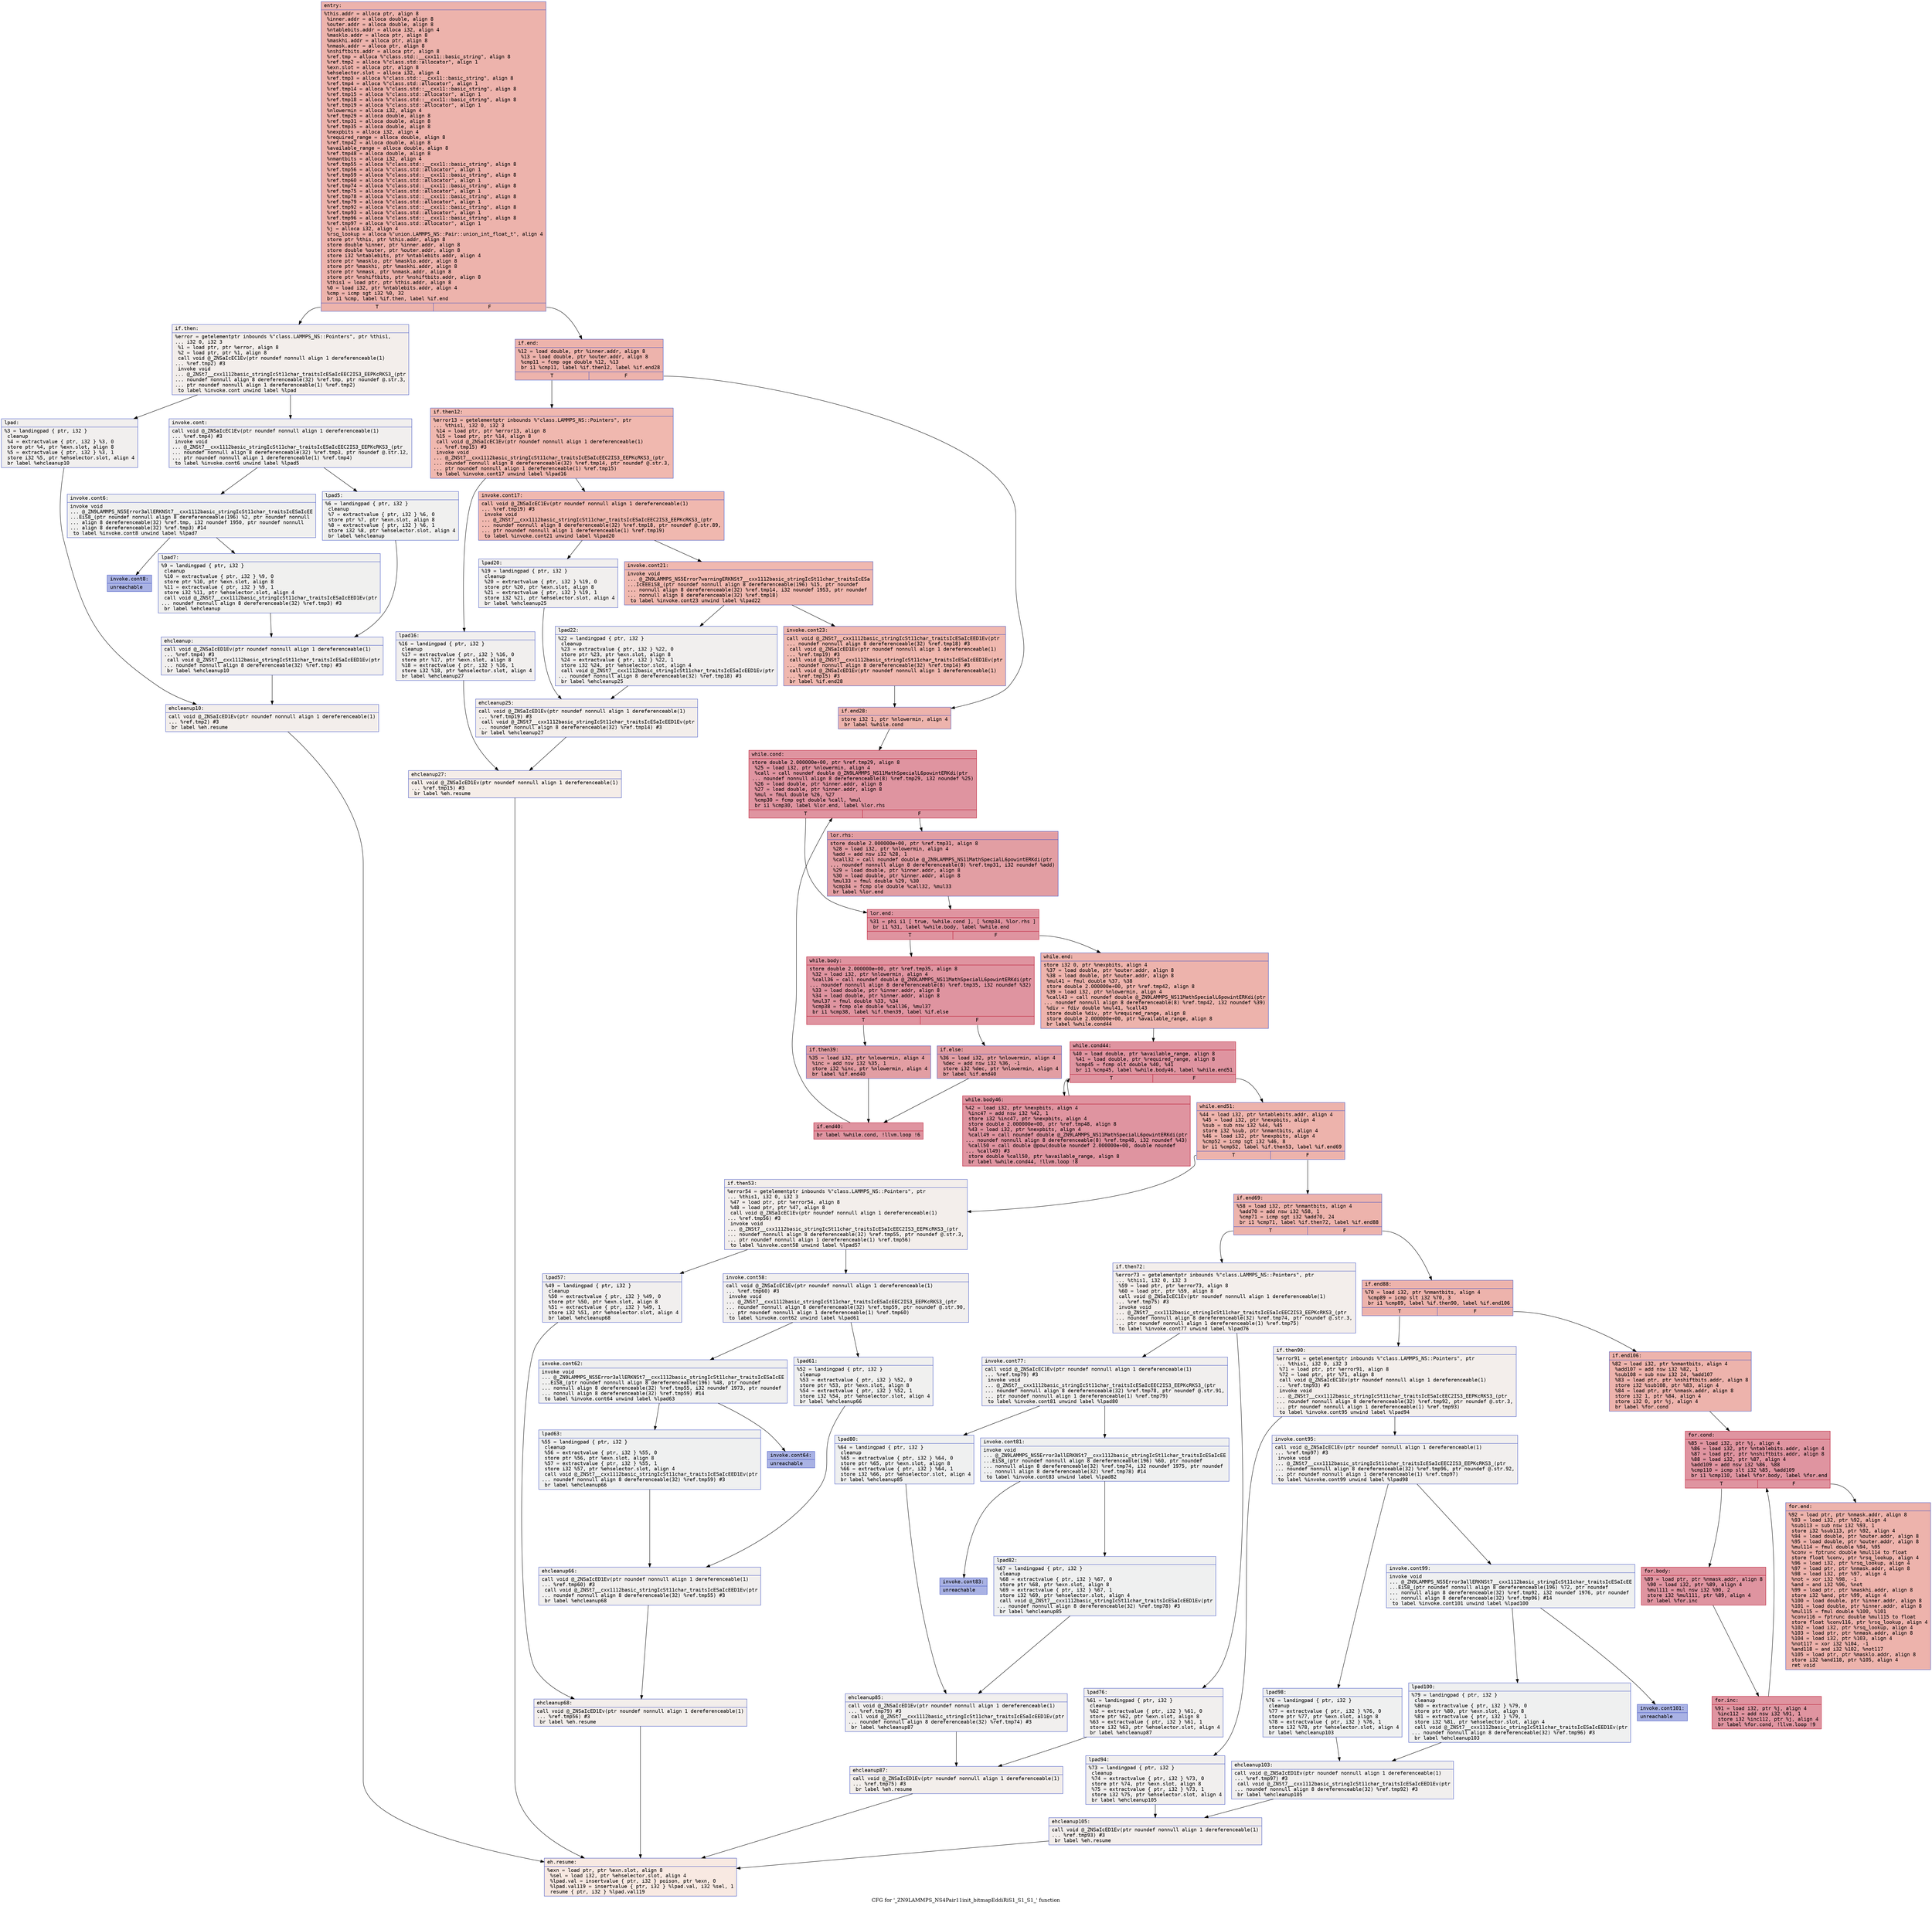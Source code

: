 digraph "CFG for '_ZN9LAMMPS_NS4Pair11init_bitmapEddiRiS1_S1_S1_' function" {
	label="CFG for '_ZN9LAMMPS_NS4Pair11init_bitmapEddiRiS1_S1_S1_' function";

	Node0x55f573245af0 [shape=record,color="#3d50c3ff", style=filled, fillcolor="#d6524470" fontname="Courier",label="{entry:\l|  %this.addr = alloca ptr, align 8\l  %inner.addr = alloca double, align 8\l  %outer.addr = alloca double, align 8\l  %ntablebits.addr = alloca i32, align 4\l  %masklo.addr = alloca ptr, align 8\l  %maskhi.addr = alloca ptr, align 8\l  %nmask.addr = alloca ptr, align 8\l  %nshiftbits.addr = alloca ptr, align 8\l  %ref.tmp = alloca %\"class.std::__cxx11::basic_string\", align 8\l  %ref.tmp2 = alloca %\"class.std::allocator\", align 1\l  %exn.slot = alloca ptr, align 8\l  %ehselector.slot = alloca i32, align 4\l  %ref.tmp3 = alloca %\"class.std::__cxx11::basic_string\", align 8\l  %ref.tmp4 = alloca %\"class.std::allocator\", align 1\l  %ref.tmp14 = alloca %\"class.std::__cxx11::basic_string\", align 8\l  %ref.tmp15 = alloca %\"class.std::allocator\", align 1\l  %ref.tmp18 = alloca %\"class.std::__cxx11::basic_string\", align 8\l  %ref.tmp19 = alloca %\"class.std::allocator\", align 1\l  %nlowermin = alloca i32, align 4\l  %ref.tmp29 = alloca double, align 8\l  %ref.tmp31 = alloca double, align 8\l  %ref.tmp35 = alloca double, align 8\l  %nexpbits = alloca i32, align 4\l  %required_range = alloca double, align 8\l  %ref.tmp42 = alloca double, align 8\l  %available_range = alloca double, align 8\l  %ref.tmp48 = alloca double, align 8\l  %nmantbits = alloca i32, align 4\l  %ref.tmp55 = alloca %\"class.std::__cxx11::basic_string\", align 8\l  %ref.tmp56 = alloca %\"class.std::allocator\", align 1\l  %ref.tmp59 = alloca %\"class.std::__cxx11::basic_string\", align 8\l  %ref.tmp60 = alloca %\"class.std::allocator\", align 1\l  %ref.tmp74 = alloca %\"class.std::__cxx11::basic_string\", align 8\l  %ref.tmp75 = alloca %\"class.std::allocator\", align 1\l  %ref.tmp78 = alloca %\"class.std::__cxx11::basic_string\", align 8\l  %ref.tmp79 = alloca %\"class.std::allocator\", align 1\l  %ref.tmp92 = alloca %\"class.std::__cxx11::basic_string\", align 8\l  %ref.tmp93 = alloca %\"class.std::allocator\", align 1\l  %ref.tmp96 = alloca %\"class.std::__cxx11::basic_string\", align 8\l  %ref.tmp97 = alloca %\"class.std::allocator\", align 1\l  %j = alloca i32, align 4\l  %rsq_lookup = alloca %\"union.LAMMPS_NS::Pair::union_int_float_t\", align 4\l  store ptr %this, ptr %this.addr, align 8\l  store double %inner, ptr %inner.addr, align 8\l  store double %outer, ptr %outer.addr, align 8\l  store i32 %ntablebits, ptr %ntablebits.addr, align 4\l  store ptr %masklo, ptr %masklo.addr, align 8\l  store ptr %maskhi, ptr %maskhi.addr, align 8\l  store ptr %nmask, ptr %nmask.addr, align 8\l  store ptr %nshiftbits, ptr %nshiftbits.addr, align 8\l  %this1 = load ptr, ptr %this.addr, align 8\l  %0 = load i32, ptr %ntablebits.addr, align 4\l  %cmp = icmp sgt i32 %0, 32\l  br i1 %cmp, label %if.then, label %if.end\l|{<s0>T|<s1>F}}"];
	Node0x55f573245af0:s0 -> Node0x55f573248980[tooltip="entry -> if.then\nProbability 0.00%" ];
	Node0x55f573245af0:s1 -> Node0x55f5732489f0[tooltip="entry -> if.end\nProbability 100.00%" ];
	Node0x55f573248980 [shape=record,color="#3d50c3ff", style=filled, fillcolor="#e5d8d170" fontname="Courier",label="{if.then:\l|  %error = getelementptr inbounds %\"class.LAMMPS_NS::Pointers\", ptr %this1,\l... i32 0, i32 3\l  %1 = load ptr, ptr %error, align 8\l  %2 = load ptr, ptr %1, align 8\l  call void @_ZNSaIcEC1Ev(ptr noundef nonnull align 1 dereferenceable(1)\l... %ref.tmp2) #3\l  invoke void\l... @_ZNSt7__cxx1112basic_stringIcSt11char_traitsIcESaIcEEC2IS3_EEPKcRKS3_(ptr\l... noundef nonnull align 8 dereferenceable(32) %ref.tmp, ptr noundef @.str.3,\l... ptr noundef nonnull align 1 dereferenceable(1) %ref.tmp2)\l          to label %invoke.cont unwind label %lpad\l}"];
	Node0x55f573248980 -> Node0x55f573248e70[tooltip="if.then -> invoke.cont\nProbability 50.00%" ];
	Node0x55f573248980 -> Node0x55f573248ec0[tooltip="if.then -> lpad\nProbability 50.00%" ];
	Node0x55f573248e70 [shape=record,color="#3d50c3ff", style=filled, fillcolor="#e0dbd870" fontname="Courier",label="{invoke.cont:\l|  call void @_ZNSaIcEC1Ev(ptr noundef nonnull align 1 dereferenceable(1)\l... %ref.tmp4) #3\l  invoke void\l... @_ZNSt7__cxx1112basic_stringIcSt11char_traitsIcESaIcEEC2IS3_EEPKcRKS3_(ptr\l... noundef nonnull align 8 dereferenceable(32) %ref.tmp3, ptr noundef @.str.12,\l... ptr noundef nonnull align 1 dereferenceable(1) %ref.tmp4)\l          to label %invoke.cont6 unwind label %lpad5\l}"];
	Node0x55f573248e70 -> Node0x55f5732491e0[tooltip="invoke.cont -> invoke.cont6\nProbability 50.00%" ];
	Node0x55f573248e70 -> Node0x55f573249230[tooltip="invoke.cont -> lpad5\nProbability 50.00%" ];
	Node0x55f5732491e0 [shape=record,color="#3d50c3ff", style=filled, fillcolor="#dedcdb70" fontname="Courier",label="{invoke.cont6:\l|  invoke void\l... @_ZN9LAMMPS_NS5Error3allERKNSt7__cxx1112basic_stringIcSt11char_traitsIcESaIcEE\l...EiS8_(ptr noundef nonnull align 8 dereferenceable(196) %2, ptr noundef nonnull\l... align 8 dereferenceable(32) %ref.tmp, i32 noundef 1950, ptr noundef nonnull\l... align 8 dereferenceable(32) %ref.tmp3) #14\l          to label %invoke.cont8 unwind label %lpad7\l}"];
	Node0x55f5732491e0 -> Node0x55f573249190[tooltip="invoke.cont6 -> invoke.cont8\nProbability 0.00%" ];
	Node0x55f5732491e0 -> Node0x55f573249490[tooltip="invoke.cont6 -> lpad7\nProbability 100.00%" ];
	Node0x55f573249190 [shape=record,color="#3d50c3ff", style=filled, fillcolor="#3d50c370" fontname="Courier",label="{invoke.cont8:\l|  unreachable\l}"];
	Node0x55f573248ec0 [shape=record,color="#3d50c3ff", style=filled, fillcolor="#e0dbd870" fontname="Courier",label="{lpad:\l|  %3 = landingpad \{ ptr, i32 \}\l          cleanup\l  %4 = extractvalue \{ ptr, i32 \} %3, 0\l  store ptr %4, ptr %exn.slot, align 8\l  %5 = extractvalue \{ ptr, i32 \} %3, 1\l  store i32 %5, ptr %ehselector.slot, align 4\l  br label %ehcleanup10\l}"];
	Node0x55f573248ec0 -> Node0x55f5731fc890[tooltip="lpad -> ehcleanup10\nProbability 100.00%" ];
	Node0x55f573249230 [shape=record,color="#3d50c3ff", style=filled, fillcolor="#dedcdb70" fontname="Courier",label="{lpad5:\l|  %6 = landingpad \{ ptr, i32 \}\l          cleanup\l  %7 = extractvalue \{ ptr, i32 \} %6, 0\l  store ptr %7, ptr %exn.slot, align 8\l  %8 = extractvalue \{ ptr, i32 \} %6, 1\l  store i32 %8, ptr %ehselector.slot, align 4\l  br label %ehcleanup\l}"];
	Node0x55f573249230 -> Node0x55f573253460[tooltip="lpad5 -> ehcleanup\nProbability 100.00%" ];
	Node0x55f573249490 [shape=record,color="#3d50c3ff", style=filled, fillcolor="#dedcdb70" fontname="Courier",label="{lpad7:\l|  %9 = landingpad \{ ptr, i32 \}\l          cleanup\l  %10 = extractvalue \{ ptr, i32 \} %9, 0\l  store ptr %10, ptr %exn.slot, align 8\l  %11 = extractvalue \{ ptr, i32 \} %9, 1\l  store i32 %11, ptr %ehselector.slot, align 4\l  call void @_ZNSt7__cxx1112basic_stringIcSt11char_traitsIcESaIcEED1Ev(ptr\l... noundef nonnull align 8 dereferenceable(32) %ref.tmp3) #3\l  br label %ehcleanup\l}"];
	Node0x55f573249490 -> Node0x55f573253460[tooltip="lpad7 -> ehcleanup\nProbability 100.00%" ];
	Node0x55f573253460 [shape=record,color="#3d50c3ff", style=filled, fillcolor="#e0dbd870" fontname="Courier",label="{ehcleanup:\l|  call void @_ZNSaIcED1Ev(ptr noundef nonnull align 1 dereferenceable(1)\l... %ref.tmp4) #3\l  call void @_ZNSt7__cxx1112basic_stringIcSt11char_traitsIcESaIcEED1Ev(ptr\l... noundef nonnull align 8 dereferenceable(32) %ref.tmp) #3\l  br label %ehcleanup10\l}"];
	Node0x55f573253460 -> Node0x55f5731fc890[tooltip="ehcleanup -> ehcleanup10\nProbability 100.00%" ];
	Node0x55f5731fc890 [shape=record,color="#3d50c3ff", style=filled, fillcolor="#e5d8d170" fontname="Courier",label="{ehcleanup10:\l|  call void @_ZNSaIcED1Ev(ptr noundef nonnull align 1 dereferenceable(1)\l... %ref.tmp2) #3\l  br label %eh.resume\l}"];
	Node0x55f5731fc890 -> Node0x55f573253d40[tooltip="ehcleanup10 -> eh.resume\nProbability 100.00%" ];
	Node0x55f5732489f0 [shape=record,color="#3d50c3ff", style=filled, fillcolor="#d6524470" fontname="Courier",label="{if.end:\l|  %12 = load double, ptr %inner.addr, align 8\l  %13 = load double, ptr %outer.addr, align 8\l  %cmp11 = fcmp oge double %12, %13\l  br i1 %cmp11, label %if.then12, label %if.end28\l|{<s0>T|<s1>F}}"];
	Node0x55f5732489f0:s0 -> Node0x55f573253f90[tooltip="if.end -> if.then12\nProbability 50.00%" ];
	Node0x55f5732489f0:s1 -> Node0x55f573254010[tooltip="if.end -> if.end28\nProbability 50.00%" ];
	Node0x55f573253f90 [shape=record,color="#3d50c3ff", style=filled, fillcolor="#dc5d4a70" fontname="Courier",label="{if.then12:\l|  %error13 = getelementptr inbounds %\"class.LAMMPS_NS::Pointers\", ptr\l... %this1, i32 0, i32 3\l  %14 = load ptr, ptr %error13, align 8\l  %15 = load ptr, ptr %14, align 8\l  call void @_ZNSaIcEC1Ev(ptr noundef nonnull align 1 dereferenceable(1)\l... %ref.tmp15) #3\l  invoke void\l... @_ZNSt7__cxx1112basic_stringIcSt11char_traitsIcESaIcEEC2IS3_EEPKcRKS3_(ptr\l... noundef nonnull align 8 dereferenceable(32) %ref.tmp14, ptr noundef @.str.3,\l... ptr noundef nonnull align 1 dereferenceable(1) %ref.tmp15)\l          to label %invoke.cont17 unwind label %lpad16\l}"];
	Node0x55f573253f90 -> Node0x55f5732544a0[tooltip="if.then12 -> invoke.cont17\nProbability 100.00%" ];
	Node0x55f573253f90 -> Node0x55f573254520[tooltip="if.then12 -> lpad16\nProbability 0.00%" ];
	Node0x55f5732544a0 [shape=record,color="#3d50c3ff", style=filled, fillcolor="#dc5d4a70" fontname="Courier",label="{invoke.cont17:\l|  call void @_ZNSaIcEC1Ev(ptr noundef nonnull align 1 dereferenceable(1)\l... %ref.tmp19) #3\l  invoke void\l... @_ZNSt7__cxx1112basic_stringIcSt11char_traitsIcESaIcEEC2IS3_EEPKcRKS3_(ptr\l... noundef nonnull align 8 dereferenceable(32) %ref.tmp18, ptr noundef @.str.89,\l... ptr noundef nonnull align 1 dereferenceable(1) %ref.tmp19)\l          to label %invoke.cont21 unwind label %lpad20\l}"];
	Node0x55f5732544a0 -> Node0x55f573254840[tooltip="invoke.cont17 -> invoke.cont21\nProbability 100.00%" ];
	Node0x55f5732544a0 -> Node0x55f573254890[tooltip="invoke.cont17 -> lpad20\nProbability 0.00%" ];
	Node0x55f573254840 [shape=record,color="#3d50c3ff", style=filled, fillcolor="#dc5d4a70" fontname="Courier",label="{invoke.cont21:\l|  invoke void\l... @_ZN9LAMMPS_NS5Error7warningERKNSt7__cxx1112basic_stringIcSt11char_traitsIcESa\l...IcEEEiS8_(ptr noundef nonnull align 8 dereferenceable(196) %15, ptr noundef\l... nonnull align 8 dereferenceable(32) %ref.tmp14, i32 noundef 1953, ptr noundef\l... nonnull align 8 dereferenceable(32) %ref.tmp18)\l          to label %invoke.cont23 unwind label %lpad22\l}"];
	Node0x55f573254840 -> Node0x55f5732547f0[tooltip="invoke.cont21 -> invoke.cont23\nProbability 100.00%" ];
	Node0x55f573254840 -> Node0x55f573254bb0[tooltip="invoke.cont21 -> lpad22\nProbability 0.00%" ];
	Node0x55f5732547f0 [shape=record,color="#3d50c3ff", style=filled, fillcolor="#dc5d4a70" fontname="Courier",label="{invoke.cont23:\l|  call void @_ZNSt7__cxx1112basic_stringIcSt11char_traitsIcESaIcEED1Ev(ptr\l... noundef nonnull align 8 dereferenceable(32) %ref.tmp18) #3\l  call void @_ZNSaIcED1Ev(ptr noundef nonnull align 1 dereferenceable(1)\l... %ref.tmp19) #3\l  call void @_ZNSt7__cxx1112basic_stringIcSt11char_traitsIcESaIcEED1Ev(ptr\l... noundef nonnull align 8 dereferenceable(32) %ref.tmp14) #3\l  call void @_ZNSaIcED1Ev(ptr noundef nonnull align 1 dereferenceable(1)\l... %ref.tmp15) #3\l  br label %if.end28\l}"];
	Node0x55f5732547f0 -> Node0x55f573254010[tooltip="invoke.cont23 -> if.end28\nProbability 100.00%" ];
	Node0x55f573254520 [shape=record,color="#3d50c3ff", style=filled, fillcolor="#e0dbd870" fontname="Courier",label="{lpad16:\l|  %16 = landingpad \{ ptr, i32 \}\l          cleanup\l  %17 = extractvalue \{ ptr, i32 \} %16, 0\l  store ptr %17, ptr %exn.slot, align 8\l  %18 = extractvalue \{ ptr, i32 \} %16, 1\l  store i32 %18, ptr %ehselector.slot, align 4\l  br label %ehcleanup27\l}"];
	Node0x55f573254520 -> Node0x55f573255590[tooltip="lpad16 -> ehcleanup27\nProbability 100.00%" ];
	Node0x55f573254890 [shape=record,color="#3d50c3ff", style=filled, fillcolor="#e0dbd870" fontname="Courier",label="{lpad20:\l|  %19 = landingpad \{ ptr, i32 \}\l          cleanup\l  %20 = extractvalue \{ ptr, i32 \} %19, 0\l  store ptr %20, ptr %exn.slot, align 8\l  %21 = extractvalue \{ ptr, i32 \} %19, 1\l  store i32 %21, ptr %ehselector.slot, align 4\l  br label %ehcleanup25\l}"];
	Node0x55f573254890 -> Node0x55f573255900[tooltip="lpad20 -> ehcleanup25\nProbability 100.00%" ];
	Node0x55f573254bb0 [shape=record,color="#3d50c3ff", style=filled, fillcolor="#e0dbd870" fontname="Courier",label="{lpad22:\l|  %22 = landingpad \{ ptr, i32 \}\l          cleanup\l  %23 = extractvalue \{ ptr, i32 \} %22, 0\l  store ptr %23, ptr %exn.slot, align 8\l  %24 = extractvalue \{ ptr, i32 \} %22, 1\l  store i32 %24, ptr %ehselector.slot, align 4\l  call void @_ZNSt7__cxx1112basic_stringIcSt11char_traitsIcESaIcEED1Ev(ptr\l... noundef nonnull align 8 dereferenceable(32) %ref.tmp18) #3\l  br label %ehcleanup25\l}"];
	Node0x55f573254bb0 -> Node0x55f573255900[tooltip="lpad22 -> ehcleanup25\nProbability 100.00%" ];
	Node0x55f573255900 [shape=record,color="#3d50c3ff", style=filled, fillcolor="#e5d8d170" fontname="Courier",label="{ehcleanup25:\l|  call void @_ZNSaIcED1Ev(ptr noundef nonnull align 1 dereferenceable(1)\l... %ref.tmp19) #3\l  call void @_ZNSt7__cxx1112basic_stringIcSt11char_traitsIcESaIcEED1Ev(ptr\l... noundef nonnull align 8 dereferenceable(32) %ref.tmp14) #3\l  br label %ehcleanup27\l}"];
	Node0x55f573255900 -> Node0x55f573255590[tooltip="ehcleanup25 -> ehcleanup27\nProbability 100.00%" ];
	Node0x55f573255590 [shape=record,color="#3d50c3ff", style=filled, fillcolor="#e8d6cc70" fontname="Courier",label="{ehcleanup27:\l|  call void @_ZNSaIcED1Ev(ptr noundef nonnull align 1 dereferenceable(1)\l... %ref.tmp15) #3\l  br label %eh.resume\l}"];
	Node0x55f573255590 -> Node0x55f573253d40[tooltip="ehcleanup27 -> eh.resume\nProbability 100.00%" ];
	Node0x55f573254010 [shape=record,color="#3d50c3ff", style=filled, fillcolor="#d6524470" fontname="Courier",label="{if.end28:\l|  store i32 1, ptr %nlowermin, align 4\l  br label %while.cond\l}"];
	Node0x55f573254010 -> Node0x55f5732562c0[tooltip="if.end28 -> while.cond\nProbability 100.00%" ];
	Node0x55f5732562c0 [shape=record,color="#b70d28ff", style=filled, fillcolor="#b70d2870" fontname="Courier",label="{while.cond:\l|  store double 2.000000e+00, ptr %ref.tmp29, align 8\l  %25 = load i32, ptr %nlowermin, align 4\l  %call = call noundef double @_ZN9LAMMPS_NS11MathSpecialL6powintERKdi(ptr\l... noundef nonnull align 8 dereferenceable(8) %ref.tmp29, i32 noundef %25)\l  %26 = load double, ptr %inner.addr, align 8\l  %27 = load double, ptr %inner.addr, align 8\l  %mul = fmul double %26, %27\l  %cmp30 = fcmp ogt double %call, %mul\l  br i1 %cmp30, label %lor.end, label %lor.rhs\l|{<s0>T|<s1>F}}"];
	Node0x55f5732562c0:s0 -> Node0x55f5732568f0[tooltip="while.cond -> lor.end\nProbability 50.00%" ];
	Node0x55f5732562c0:s1 -> Node0x55f573256960[tooltip="while.cond -> lor.rhs\nProbability 50.00%" ];
	Node0x55f573256960 [shape=record,color="#3d50c3ff", style=filled, fillcolor="#be242e70" fontname="Courier",label="{lor.rhs:\l|  store double 2.000000e+00, ptr %ref.tmp31, align 8\l  %28 = load i32, ptr %nlowermin, align 4\l  %add = add nsw i32 %28, 1\l  %call32 = call noundef double @_ZN9LAMMPS_NS11MathSpecialL6powintERKdi(ptr\l... noundef nonnull align 8 dereferenceable(8) %ref.tmp31, i32 noundef %add)\l  %29 = load double, ptr %inner.addr, align 8\l  %30 = load double, ptr %inner.addr, align 8\l  %mul33 = fmul double %29, %30\l  %cmp34 = fcmp ole double %call32, %mul33\l  br label %lor.end\l}"];
	Node0x55f573256960 -> Node0x55f5732568f0[tooltip="lor.rhs -> lor.end\nProbability 100.00%" ];
	Node0x55f5732568f0 [shape=record,color="#b70d28ff", style=filled, fillcolor="#b70d2870" fontname="Courier",label="{lor.end:\l|  %31 = phi i1 [ true, %while.cond ], [ %cmp34, %lor.rhs ]\l  br i1 %31, label %while.body, label %while.end\l|{<s0>T|<s1>F}}"];
	Node0x55f5732568f0:s0 -> Node0x55f573257050[tooltip="lor.end -> while.body\nProbability 96.88%" ];
	Node0x55f5732568f0:s1 -> Node0x55f5732570a0[tooltip="lor.end -> while.end\nProbability 3.12%" ];
	Node0x55f573257050 [shape=record,color="#b70d28ff", style=filled, fillcolor="#b70d2870" fontname="Courier",label="{while.body:\l|  store double 2.000000e+00, ptr %ref.tmp35, align 8\l  %32 = load i32, ptr %nlowermin, align 4\l  %call36 = call noundef double @_ZN9LAMMPS_NS11MathSpecialL6powintERKdi(ptr\l... noundef nonnull align 8 dereferenceable(8) %ref.tmp35, i32 noundef %32)\l  %33 = load double, ptr %inner.addr, align 8\l  %34 = load double, ptr %inner.addr, align 8\l  %mul37 = fmul double %33, %34\l  %cmp38 = fcmp ole double %call36, %mul37\l  br i1 %cmp38, label %if.then39, label %if.else\l|{<s0>T|<s1>F}}"];
	Node0x55f573257050:s0 -> Node0x55f573257710[tooltip="while.body -> if.then39\nProbability 50.00%" ];
	Node0x55f573257050:s1 -> Node0x55f573257760[tooltip="while.body -> if.else\nProbability 50.00%" ];
	Node0x55f573257710 [shape=record,color="#3d50c3ff", style=filled, fillcolor="#be242e70" fontname="Courier",label="{if.then39:\l|  %35 = load i32, ptr %nlowermin, align 4\l  %inc = add nsw i32 %35, 1\l  store i32 %inc, ptr %nlowermin, align 4\l  br label %if.end40\l}"];
	Node0x55f573257710 -> Node0x55f573257ab0[tooltip="if.then39 -> if.end40\nProbability 100.00%" ];
	Node0x55f573257760 [shape=record,color="#3d50c3ff", style=filled, fillcolor="#be242e70" fontname="Courier",label="{if.else:\l|  %36 = load i32, ptr %nlowermin, align 4\l  %dec = add nsw i32 %36, -1\l  store i32 %dec, ptr %nlowermin, align 4\l  br label %if.end40\l}"];
	Node0x55f573257760 -> Node0x55f573257ab0[tooltip="if.else -> if.end40\nProbability 100.00%" ];
	Node0x55f573257ab0 [shape=record,color="#b70d28ff", style=filled, fillcolor="#b70d2870" fontname="Courier",label="{if.end40:\l|  br label %while.cond, !llvm.loop !6\l}"];
	Node0x55f573257ab0 -> Node0x55f5732562c0[tooltip="if.end40 -> while.cond\nProbability 100.00%" ];
	Node0x55f5732570a0 [shape=record,color="#3d50c3ff", style=filled, fillcolor="#d6524470" fontname="Courier",label="{while.end:\l|  store i32 0, ptr %nexpbits, align 4\l  %37 = load double, ptr %outer.addr, align 8\l  %38 = load double, ptr %outer.addr, align 8\l  %mul41 = fmul double %37, %38\l  store double 2.000000e+00, ptr %ref.tmp42, align 8\l  %39 = load i32, ptr %nlowermin, align 4\l  %call43 = call noundef double @_ZN9LAMMPS_NS11MathSpecialL6powintERKdi(ptr\l... noundef nonnull align 8 dereferenceable(8) %ref.tmp42, i32 noundef %39)\l  %div = fdiv double %mul41, %call43\l  store double %div, ptr %required_range, align 8\l  store double 2.000000e+00, ptr %available_range, align 8\l  br label %while.cond44\l}"];
	Node0x55f5732570a0 -> Node0x55f573258c10[tooltip="while.end -> while.cond44\nProbability 100.00%" ];
	Node0x55f573258c10 [shape=record,color="#b70d28ff", style=filled, fillcolor="#b70d2870" fontname="Courier",label="{while.cond44:\l|  %40 = load double, ptr %available_range, align 8\l  %41 = load double, ptr %required_range, align 8\l  %cmp45 = fcmp olt double %40, %41\l  br i1 %cmp45, label %while.body46, label %while.end51\l|{<s0>T|<s1>F}}"];
	Node0x55f573258c10:s0 -> Node0x55f573258e80[tooltip="while.cond44 -> while.body46\nProbability 96.88%" ];
	Node0x55f573258c10:s1 -> Node0x55f573258ed0[tooltip="while.cond44 -> while.end51\nProbability 3.12%" ];
	Node0x55f573258e80 [shape=record,color="#b70d28ff", style=filled, fillcolor="#b70d2870" fontname="Courier",label="{while.body46:\l|  %42 = load i32, ptr %nexpbits, align 4\l  %inc47 = add nsw i32 %42, 1\l  store i32 %inc47, ptr %nexpbits, align 4\l  store double 2.000000e+00, ptr %ref.tmp48, align 8\l  %43 = load i32, ptr %nexpbits, align 4\l  %call49 = call noundef double @_ZN9LAMMPS_NS11MathSpecialL6powintERKdi(ptr\l... noundef nonnull align 8 dereferenceable(8) %ref.tmp48, i32 noundef %43)\l  %call50 = call double @pow(double noundef 2.000000e+00, double noundef\l... %call49) #3\l  store double %call50, ptr %available_range, align 8\l  br label %while.cond44, !llvm.loop !8\l}"];
	Node0x55f573258e80 -> Node0x55f573258c10[tooltip="while.body46 -> while.cond44\nProbability 100.00%" ];
	Node0x55f573258ed0 [shape=record,color="#3d50c3ff", style=filled, fillcolor="#d6524470" fontname="Courier",label="{while.end51:\l|  %44 = load i32, ptr %ntablebits.addr, align 4\l  %45 = load i32, ptr %nexpbits, align 4\l  %sub = sub nsw i32 %44, %45\l  store i32 %sub, ptr %nmantbits, align 4\l  %46 = load i32, ptr %nexpbits, align 4\l  %cmp52 = icmp sgt i32 %46, 8\l  br i1 %cmp52, label %if.then53, label %if.end69\l|{<s0>T|<s1>F}}"];
	Node0x55f573258ed0:s0 -> Node0x55f573259bc0[tooltip="while.end51 -> if.then53\nProbability 0.00%" ];
	Node0x55f573258ed0:s1 -> Node0x55f573259c10[tooltip="while.end51 -> if.end69\nProbability 100.00%" ];
	Node0x55f573259bc0 [shape=record,color="#3d50c3ff", style=filled, fillcolor="#e5d8d170" fontname="Courier",label="{if.then53:\l|  %error54 = getelementptr inbounds %\"class.LAMMPS_NS::Pointers\", ptr\l... %this1, i32 0, i32 3\l  %47 = load ptr, ptr %error54, align 8\l  %48 = load ptr, ptr %47, align 8\l  call void @_ZNSaIcEC1Ev(ptr noundef nonnull align 1 dereferenceable(1)\l... %ref.tmp56) #3\l  invoke void\l... @_ZNSt7__cxx1112basic_stringIcSt11char_traitsIcESaIcEEC2IS3_EEPKcRKS3_(ptr\l... noundef nonnull align 8 dereferenceable(32) %ref.tmp55, ptr noundef @.str.3,\l... ptr noundef nonnull align 1 dereferenceable(1) %ref.tmp56)\l          to label %invoke.cont58 unwind label %lpad57\l}"];
	Node0x55f573259bc0 -> Node0x55f57325a8b0[tooltip="if.then53 -> invoke.cont58\nProbability 50.00%" ];
	Node0x55f573259bc0 -> Node0x55f57325a930[tooltip="if.then53 -> lpad57\nProbability 50.00%" ];
	Node0x55f57325a8b0 [shape=record,color="#3d50c3ff", style=filled, fillcolor="#e0dbd870" fontname="Courier",label="{invoke.cont58:\l|  call void @_ZNSaIcEC1Ev(ptr noundef nonnull align 1 dereferenceable(1)\l... %ref.tmp60) #3\l  invoke void\l... @_ZNSt7__cxx1112basic_stringIcSt11char_traitsIcESaIcEEC2IS3_EEPKcRKS3_(ptr\l... noundef nonnull align 8 dereferenceable(32) %ref.tmp59, ptr noundef @.str.90,\l... ptr noundef nonnull align 1 dereferenceable(1) %ref.tmp60)\l          to label %invoke.cont62 unwind label %lpad61\l}"];
	Node0x55f57325a8b0 -> Node0x55f57325acb0[tooltip="invoke.cont58 -> invoke.cont62\nProbability 50.00%" ];
	Node0x55f57325a8b0 -> Node0x55f57325ad00[tooltip="invoke.cont58 -> lpad61\nProbability 50.00%" ];
	Node0x55f57325acb0 [shape=record,color="#3d50c3ff", style=filled, fillcolor="#dedcdb70" fontname="Courier",label="{invoke.cont62:\l|  invoke void\l... @_ZN9LAMMPS_NS5Error3allERKNSt7__cxx1112basic_stringIcSt11char_traitsIcESaIcEE\l...EiS8_(ptr noundef nonnull align 8 dereferenceable(196) %48, ptr noundef\l... nonnull align 8 dereferenceable(32) %ref.tmp55, i32 noundef 1973, ptr noundef\l... nonnull align 8 dereferenceable(32) %ref.tmp59) #14\l          to label %invoke.cont64 unwind label %lpad63\l}"];
	Node0x55f57325acb0 -> Node0x55f57325ac60[tooltip="invoke.cont62 -> invoke.cont64\nProbability 0.00%" ];
	Node0x55f57325acb0 -> Node0x55f57325b020[tooltip="invoke.cont62 -> lpad63\nProbability 100.00%" ];
	Node0x55f57325ac60 [shape=record,color="#3d50c3ff", style=filled, fillcolor="#3d50c370" fontname="Courier",label="{invoke.cont64:\l|  unreachable\l}"];
	Node0x55f57325a930 [shape=record,color="#3d50c3ff", style=filled, fillcolor="#e0dbd870" fontname="Courier",label="{lpad57:\l|  %49 = landingpad \{ ptr, i32 \}\l          cleanup\l  %50 = extractvalue \{ ptr, i32 \} %49, 0\l  store ptr %50, ptr %exn.slot, align 8\l  %51 = extractvalue \{ ptr, i32 \} %49, 1\l  store i32 %51, ptr %ehselector.slot, align 4\l  br label %ehcleanup68\l}"];
	Node0x55f57325a930 -> Node0x55f57325b5e0[tooltip="lpad57 -> ehcleanup68\nProbability 100.00%" ];
	Node0x55f57325ad00 [shape=record,color="#3d50c3ff", style=filled, fillcolor="#dedcdb70" fontname="Courier",label="{lpad61:\l|  %52 = landingpad \{ ptr, i32 \}\l          cleanup\l  %53 = extractvalue \{ ptr, i32 \} %52, 0\l  store ptr %53, ptr %exn.slot, align 8\l  %54 = extractvalue \{ ptr, i32 \} %52, 1\l  store i32 %54, ptr %ehselector.slot, align 4\l  br label %ehcleanup66\l}"];
	Node0x55f57325ad00 -> Node0x55f57325b930[tooltip="lpad61 -> ehcleanup66\nProbability 100.00%" ];
	Node0x55f57325b020 [shape=record,color="#3d50c3ff", style=filled, fillcolor="#dbdcde70" fontname="Courier",label="{lpad63:\l|  %55 = landingpad \{ ptr, i32 \}\l          cleanup\l  %56 = extractvalue \{ ptr, i32 \} %55, 0\l  store ptr %56, ptr %exn.slot, align 8\l  %57 = extractvalue \{ ptr, i32 \} %55, 1\l  store i32 %57, ptr %ehselector.slot, align 4\l  call void @_ZNSt7__cxx1112basic_stringIcSt11char_traitsIcESaIcEED1Ev(ptr\l... noundef nonnull align 8 dereferenceable(32) %ref.tmp59) #3\l  br label %ehcleanup66\l}"];
	Node0x55f57325b020 -> Node0x55f57325b930[tooltip="lpad63 -> ehcleanup66\nProbability 100.00%" ];
	Node0x55f57325b930 [shape=record,color="#3d50c3ff", style=filled, fillcolor="#e0dbd870" fontname="Courier",label="{ehcleanup66:\l|  call void @_ZNSaIcED1Ev(ptr noundef nonnull align 1 dereferenceable(1)\l... %ref.tmp60) #3\l  call void @_ZNSt7__cxx1112basic_stringIcSt11char_traitsIcESaIcEED1Ev(ptr\l... noundef nonnull align 8 dereferenceable(32) %ref.tmp55) #3\l  br label %ehcleanup68\l}"];
	Node0x55f57325b930 -> Node0x55f57325b5e0[tooltip="ehcleanup66 -> ehcleanup68\nProbability 100.00%" ];
	Node0x55f57325b5e0 [shape=record,color="#3d50c3ff", style=filled, fillcolor="#e5d8d170" fontname="Courier",label="{ehcleanup68:\l|  call void @_ZNSaIcED1Ev(ptr noundef nonnull align 1 dereferenceable(1)\l... %ref.tmp56) #3\l  br label %eh.resume\l}"];
	Node0x55f57325b5e0 -> Node0x55f573253d40[tooltip="ehcleanup68 -> eh.resume\nProbability 100.00%" ];
	Node0x55f573259c10 [shape=record,color="#3d50c3ff", style=filled, fillcolor="#d6524470" fontname="Courier",label="{if.end69:\l|  %58 = load i32, ptr %nmantbits, align 4\l  %add70 = add nsw i32 %58, 1\l  %cmp71 = icmp sgt i32 %add70, 24\l  br i1 %cmp71, label %if.then72, label %if.end88\l|{<s0>T|<s1>F}}"];
	Node0x55f573259c10:s0 -> Node0x55f57325c410[tooltip="if.end69 -> if.then72\nProbability 0.00%" ];
	Node0x55f573259c10:s1 -> Node0x55f57325c460[tooltip="if.end69 -> if.end88\nProbability 100.00%" ];
	Node0x55f57325c410 [shape=record,color="#3d50c3ff", style=filled, fillcolor="#e5d8d170" fontname="Courier",label="{if.then72:\l|  %error73 = getelementptr inbounds %\"class.LAMMPS_NS::Pointers\", ptr\l... %this1, i32 0, i32 3\l  %59 = load ptr, ptr %error73, align 8\l  %60 = load ptr, ptr %59, align 8\l  call void @_ZNSaIcEC1Ev(ptr noundef nonnull align 1 dereferenceable(1)\l... %ref.tmp75) #3\l  invoke void\l... @_ZNSt7__cxx1112basic_stringIcSt11char_traitsIcESaIcEEC2IS3_EEPKcRKS3_(ptr\l... noundef nonnull align 8 dereferenceable(32) %ref.tmp74, ptr noundef @.str.3,\l... ptr noundef nonnull align 1 dereferenceable(1) %ref.tmp75)\l          to label %invoke.cont77 unwind label %lpad76\l}"];
	Node0x55f57325c410 -> Node0x55f57325c8f0[tooltip="if.then72 -> invoke.cont77\nProbability 50.00%" ];
	Node0x55f57325c410 -> Node0x55f57325c970[tooltip="if.then72 -> lpad76\nProbability 50.00%" ];
	Node0x55f57325c8f0 [shape=record,color="#3d50c3ff", style=filled, fillcolor="#e0dbd870" fontname="Courier",label="{invoke.cont77:\l|  call void @_ZNSaIcEC1Ev(ptr noundef nonnull align 1 dereferenceable(1)\l... %ref.tmp79) #3\l  invoke void\l... @_ZNSt7__cxx1112basic_stringIcSt11char_traitsIcESaIcEEC2IS3_EEPKcRKS3_(ptr\l... noundef nonnull align 8 dereferenceable(32) %ref.tmp78, ptr noundef @.str.91,\l... ptr noundef nonnull align 1 dereferenceable(1) %ref.tmp79)\l          to label %invoke.cont81 unwind label %lpad80\l}"];
	Node0x55f57325c8f0 -> Node0x55f57325cc90[tooltip="invoke.cont77 -> invoke.cont81\nProbability 50.00%" ];
	Node0x55f57325c8f0 -> Node0x55f57325cce0[tooltip="invoke.cont77 -> lpad80\nProbability 50.00%" ];
	Node0x55f57325cc90 [shape=record,color="#3d50c3ff", style=filled, fillcolor="#dbdcde70" fontname="Courier",label="{invoke.cont81:\l|  invoke void\l... @_ZN9LAMMPS_NS5Error3allERKNSt7__cxx1112basic_stringIcSt11char_traitsIcESaIcEE\l...EiS8_(ptr noundef nonnull align 8 dereferenceable(196) %60, ptr noundef\l... nonnull align 8 dereferenceable(32) %ref.tmp74, i32 noundef 1975, ptr noundef\l... nonnull align 8 dereferenceable(32) %ref.tmp78) #14\l          to label %invoke.cont83 unwind label %lpad82\l}"];
	Node0x55f57325cc90 -> Node0x55f57325cc40[tooltip="invoke.cont81 -> invoke.cont83\nProbability 0.00%" ];
	Node0x55f57325cc90 -> Node0x55f57325cfa0[tooltip="invoke.cont81 -> lpad82\nProbability 100.00%" ];
	Node0x55f57325cc40 [shape=record,color="#3d50c3ff", style=filled, fillcolor="#3d50c370" fontname="Courier",label="{invoke.cont83:\l|  unreachable\l}"];
	Node0x55f57325c970 [shape=record,color="#3d50c3ff", style=filled, fillcolor="#e0dbd870" fontname="Courier",label="{lpad76:\l|  %61 = landingpad \{ ptr, i32 \}\l          cleanup\l  %62 = extractvalue \{ ptr, i32 \} %61, 0\l  store ptr %62, ptr %exn.slot, align 8\l  %63 = extractvalue \{ ptr, i32 \} %61, 1\l  store i32 %63, ptr %ehselector.slot, align 4\l  br label %ehcleanup87\l}"];
	Node0x55f57325c970 -> Node0x55f57325d560[tooltip="lpad76 -> ehcleanup87\nProbability 100.00%" ];
	Node0x55f57325cce0 [shape=record,color="#3d50c3ff", style=filled, fillcolor="#dbdcde70" fontname="Courier",label="{lpad80:\l|  %64 = landingpad \{ ptr, i32 \}\l          cleanup\l  %65 = extractvalue \{ ptr, i32 \} %64, 0\l  store ptr %65, ptr %exn.slot, align 8\l  %66 = extractvalue \{ ptr, i32 \} %64, 1\l  store i32 %66, ptr %ehselector.slot, align 4\l  br label %ehcleanup85\l}"];
	Node0x55f57325cce0 -> Node0x55f57325d8b0[tooltip="lpad80 -> ehcleanup85\nProbability 100.00%" ];
	Node0x55f57325cfa0 [shape=record,color="#3d50c3ff", style=filled, fillcolor="#dbdcde70" fontname="Courier",label="{lpad82:\l|  %67 = landingpad \{ ptr, i32 \}\l          cleanup\l  %68 = extractvalue \{ ptr, i32 \} %67, 0\l  store ptr %68, ptr %exn.slot, align 8\l  %69 = extractvalue \{ ptr, i32 \} %67, 1\l  store i32 %69, ptr %ehselector.slot, align 4\l  call void @_ZNSt7__cxx1112basic_stringIcSt11char_traitsIcESaIcEED1Ev(ptr\l... noundef nonnull align 8 dereferenceable(32) %ref.tmp78) #3\l  br label %ehcleanup85\l}"];
	Node0x55f57325cfa0 -> Node0x55f57325d8b0[tooltip="lpad82 -> ehcleanup85\nProbability 100.00%" ];
	Node0x55f57325d8b0 [shape=record,color="#3d50c3ff", style=filled, fillcolor="#e0dbd870" fontname="Courier",label="{ehcleanup85:\l|  call void @_ZNSaIcED1Ev(ptr noundef nonnull align 1 dereferenceable(1)\l... %ref.tmp79) #3\l  call void @_ZNSt7__cxx1112basic_stringIcSt11char_traitsIcESaIcEED1Ev(ptr\l... noundef nonnull align 8 dereferenceable(32) %ref.tmp74) #3\l  br label %ehcleanup87\l}"];
	Node0x55f57325d8b0 -> Node0x55f57325d560[tooltip="ehcleanup85 -> ehcleanup87\nProbability 100.00%" ];
	Node0x55f57325d560 [shape=record,color="#3d50c3ff", style=filled, fillcolor="#e5d8d170" fontname="Courier",label="{ehcleanup87:\l|  call void @_ZNSaIcED1Ev(ptr noundef nonnull align 1 dereferenceable(1)\l... %ref.tmp75) #3\l  br label %eh.resume\l}"];
	Node0x55f57325d560 -> Node0x55f573253d40[tooltip="ehcleanup87 -> eh.resume\nProbability 100.00%" ];
	Node0x55f57325c460 [shape=record,color="#3d50c3ff", style=filled, fillcolor="#d6524470" fontname="Courier",label="{if.end88:\l|  %70 = load i32, ptr %nmantbits, align 4\l  %cmp89 = icmp slt i32 %70, 3\l  br i1 %cmp89, label %if.then90, label %if.end106\l|{<s0>T|<s1>F}}"];
	Node0x55f57325c460:s0 -> Node0x55f57325e2e0[tooltip="if.end88 -> if.then90\nProbability 0.00%" ];
	Node0x55f57325c460:s1 -> Node0x55f57325e330[tooltip="if.end88 -> if.end106\nProbability 100.00%" ];
	Node0x55f57325e2e0 [shape=record,color="#3d50c3ff", style=filled, fillcolor="#e5d8d170" fontname="Courier",label="{if.then90:\l|  %error91 = getelementptr inbounds %\"class.LAMMPS_NS::Pointers\", ptr\l... %this1, i32 0, i32 3\l  %71 = load ptr, ptr %error91, align 8\l  %72 = load ptr, ptr %71, align 8\l  call void @_ZNSaIcEC1Ev(ptr noundef nonnull align 1 dereferenceable(1)\l... %ref.tmp93) #3\l  invoke void\l... @_ZNSt7__cxx1112basic_stringIcSt11char_traitsIcESaIcEEC2IS3_EEPKcRKS3_(ptr\l... noundef nonnull align 8 dereferenceable(32) %ref.tmp92, ptr noundef @.str.3,\l... ptr noundef nonnull align 1 dereferenceable(1) %ref.tmp93)\l          to label %invoke.cont95 unwind label %lpad94\l}"];
	Node0x55f57325e2e0 -> Node0x55f57325e7c0[tooltip="if.then90 -> invoke.cont95\nProbability 50.00%" ];
	Node0x55f57325e2e0 -> Node0x55f57325e840[tooltip="if.then90 -> lpad94\nProbability 50.00%" ];
	Node0x55f57325e7c0 [shape=record,color="#3d50c3ff", style=filled, fillcolor="#e0dbd870" fontname="Courier",label="{invoke.cont95:\l|  call void @_ZNSaIcEC1Ev(ptr noundef nonnull align 1 dereferenceable(1)\l... %ref.tmp97) #3\l  invoke void\l... @_ZNSt7__cxx1112basic_stringIcSt11char_traitsIcESaIcEEC2IS3_EEPKcRKS3_(ptr\l... noundef nonnull align 8 dereferenceable(32) %ref.tmp96, ptr noundef @.str.92,\l... ptr noundef nonnull align 1 dereferenceable(1) %ref.tmp97)\l          to label %invoke.cont99 unwind label %lpad98\l}"];
	Node0x55f57325e7c0 -> Node0x55f57325eb60[tooltip="invoke.cont95 -> invoke.cont99\nProbability 50.00%" ];
	Node0x55f57325e7c0 -> Node0x55f57325ebb0[tooltip="invoke.cont95 -> lpad98\nProbability 50.00%" ];
	Node0x55f57325eb60 [shape=record,color="#3d50c3ff", style=filled, fillcolor="#dbdcde70" fontname="Courier",label="{invoke.cont99:\l|  invoke void\l... @_ZN9LAMMPS_NS5Error3allERKNSt7__cxx1112basic_stringIcSt11char_traitsIcESaIcEE\l...EiS8_(ptr noundef nonnull align 8 dereferenceable(196) %72, ptr noundef\l... nonnull align 8 dereferenceable(32) %ref.tmp92, i32 noundef 1976, ptr noundef\l... nonnull align 8 dereferenceable(32) %ref.tmp96) #14\l          to label %invoke.cont101 unwind label %lpad100\l}"];
	Node0x55f57325eb60 -> Node0x55f57325eb10[tooltip="invoke.cont99 -> invoke.cont101\nProbability 0.00%" ];
	Node0x55f57325eb60 -> Node0x55f57325ee70[tooltip="invoke.cont99 -> lpad100\nProbability 100.00%" ];
	Node0x55f57325eb10 [shape=record,color="#3d50c3ff", style=filled, fillcolor="#3d50c370" fontname="Courier",label="{invoke.cont101:\l|  unreachable\l}"];
	Node0x55f57325e840 [shape=record,color="#3d50c3ff", style=filled, fillcolor="#e0dbd870" fontname="Courier",label="{lpad94:\l|  %73 = landingpad \{ ptr, i32 \}\l          cleanup\l  %74 = extractvalue \{ ptr, i32 \} %73, 0\l  store ptr %74, ptr %exn.slot, align 8\l  %75 = extractvalue \{ ptr, i32 \} %73, 1\l  store i32 %75, ptr %ehselector.slot, align 4\l  br label %ehcleanup105\l}"];
	Node0x55f57325e840 -> Node0x55f57325f430[tooltip="lpad94 -> ehcleanup105\nProbability 100.00%" ];
	Node0x55f57325ebb0 [shape=record,color="#3d50c3ff", style=filled, fillcolor="#dbdcde70" fontname="Courier",label="{lpad98:\l|  %76 = landingpad \{ ptr, i32 \}\l          cleanup\l  %77 = extractvalue \{ ptr, i32 \} %76, 0\l  store ptr %77, ptr %exn.slot, align 8\l  %78 = extractvalue \{ ptr, i32 \} %76, 1\l  store i32 %78, ptr %ehselector.slot, align 4\l  br label %ehcleanup103\l}"];
	Node0x55f57325ebb0 -> Node0x55f57325f780[tooltip="lpad98 -> ehcleanup103\nProbability 100.00%" ];
	Node0x55f57325ee70 [shape=record,color="#3d50c3ff", style=filled, fillcolor="#dbdcde70" fontname="Courier",label="{lpad100:\l|  %79 = landingpad \{ ptr, i32 \}\l          cleanup\l  %80 = extractvalue \{ ptr, i32 \} %79, 0\l  store ptr %80, ptr %exn.slot, align 8\l  %81 = extractvalue \{ ptr, i32 \} %79, 1\l  store i32 %81, ptr %ehselector.slot, align 4\l  call void @_ZNSt7__cxx1112basic_stringIcSt11char_traitsIcESaIcEED1Ev(ptr\l... noundef nonnull align 8 dereferenceable(32) %ref.tmp96) #3\l  br label %ehcleanup103\l}"];
	Node0x55f57325ee70 -> Node0x55f57325f780[tooltip="lpad100 -> ehcleanup103\nProbability 100.00%" ];
	Node0x55f57325f780 [shape=record,color="#3d50c3ff", style=filled, fillcolor="#e0dbd870" fontname="Courier",label="{ehcleanup103:\l|  call void @_ZNSaIcED1Ev(ptr noundef nonnull align 1 dereferenceable(1)\l... %ref.tmp97) #3\l  call void @_ZNSt7__cxx1112basic_stringIcSt11char_traitsIcESaIcEED1Ev(ptr\l... noundef nonnull align 8 dereferenceable(32) %ref.tmp92) #3\l  br label %ehcleanup105\l}"];
	Node0x55f57325f780 -> Node0x55f57325f430[tooltip="ehcleanup103 -> ehcleanup105\nProbability 100.00%" ];
	Node0x55f57325f430 [shape=record,color="#3d50c3ff", style=filled, fillcolor="#e5d8d170" fontname="Courier",label="{ehcleanup105:\l|  call void @_ZNSaIcED1Ev(ptr noundef nonnull align 1 dereferenceable(1)\l... %ref.tmp93) #3\l  br label %eh.resume\l}"];
	Node0x55f57325f430 -> Node0x55f573253d40[tooltip="ehcleanup105 -> eh.resume\nProbability 100.00%" ];
	Node0x55f57325e330 [shape=record,color="#3d50c3ff", style=filled, fillcolor="#d6524470" fontname="Courier",label="{if.end106:\l|  %82 = load i32, ptr %nmantbits, align 4\l  %add107 = add nsw i32 %82, 1\l  %sub108 = sub nsw i32 24, %add107\l  %83 = load ptr, ptr %nshiftbits.addr, align 8\l  store i32 %sub108, ptr %83, align 4\l  %84 = load ptr, ptr %nmask.addr, align 8\l  store i32 1, ptr %84, align 4\l  store i32 0, ptr %j, align 4\l  br label %for.cond\l}"];
	Node0x55f57325e330 -> Node0x55f573260540[tooltip="if.end106 -> for.cond\nProbability 100.00%" ];
	Node0x55f573260540 [shape=record,color="#b70d28ff", style=filled, fillcolor="#b70d2870" fontname="Courier",label="{for.cond:\l|  %85 = load i32, ptr %j, align 4\l  %86 = load i32, ptr %ntablebits.addr, align 4\l  %87 = load ptr, ptr %nshiftbits.addr, align 8\l  %88 = load i32, ptr %87, align 4\l  %add109 = add nsw i32 %86, %88\l  %cmp110 = icmp slt i32 %85, %add109\l  br i1 %cmp110, label %for.body, label %for.end\l|{<s0>T|<s1>F}}"];
	Node0x55f573260540:s0 -> Node0x55f573260990[tooltip="for.cond -> for.body\nProbability 96.88%" ];
	Node0x55f573260540:s1 -> Node0x55f5732609e0[tooltip="for.cond -> for.end\nProbability 3.12%" ];
	Node0x55f573260990 [shape=record,color="#b70d28ff", style=filled, fillcolor="#b70d2870" fontname="Courier",label="{for.body:\l|  %89 = load ptr, ptr %nmask.addr, align 8\l  %90 = load i32, ptr %89, align 4\l  %mul111 = mul nsw i32 %90, 2\l  store i32 %mul111, ptr %89, align 4\l  br label %for.inc\l}"];
	Node0x55f573260990 -> Node0x55f573260d50[tooltip="for.body -> for.inc\nProbability 100.00%" ];
	Node0x55f573260d50 [shape=record,color="#b70d28ff", style=filled, fillcolor="#b70d2870" fontname="Courier",label="{for.inc:\l|  %91 = load i32, ptr %j, align 4\l  %inc112 = add nsw i32 %91, 1\l  store i32 %inc112, ptr %j, align 4\l  br label %for.cond, !llvm.loop !9\l}"];
	Node0x55f573260d50 -> Node0x55f573260540[tooltip="for.inc -> for.cond\nProbability 100.00%" ];
	Node0x55f5732609e0 [shape=record,color="#3d50c3ff", style=filled, fillcolor="#d6524470" fontname="Courier",label="{for.end:\l|  %92 = load ptr, ptr %nmask.addr, align 8\l  %93 = load i32, ptr %92, align 4\l  %sub113 = sub nsw i32 %93, 1\l  store i32 %sub113, ptr %92, align 4\l  %94 = load double, ptr %outer.addr, align 8\l  %95 = load double, ptr %outer.addr, align 8\l  %mul114 = fmul double %94, %95\l  %conv = fptrunc double %mul114 to float\l  store float %conv, ptr %rsq_lookup, align 4\l  %96 = load i32, ptr %rsq_lookup, align 4\l  %97 = load ptr, ptr %nmask.addr, align 8\l  %98 = load i32, ptr %97, align 4\l  %not = xor i32 %98, -1\l  %and = and i32 %96, %not\l  %99 = load ptr, ptr %maskhi.addr, align 8\l  store i32 %and, ptr %99, align 4\l  %100 = load double, ptr %inner.addr, align 8\l  %101 = load double, ptr %inner.addr, align 8\l  %mul115 = fmul double %100, %101\l  %conv116 = fptrunc double %mul115 to float\l  store float %conv116, ptr %rsq_lookup, align 4\l  %102 = load i32, ptr %rsq_lookup, align 4\l  %103 = load ptr, ptr %nmask.addr, align 8\l  %104 = load i32, ptr %103, align 4\l  %not117 = xor i32 %104, -1\l  %and118 = and i32 %102, %not117\l  %105 = load ptr, ptr %masklo.addr, align 8\l  store i32 %and118, ptr %105, align 4\l  ret void\l}"];
	Node0x55f573253d40 [shape=record,color="#3d50c3ff", style=filled, fillcolor="#efcebd70" fontname="Courier",label="{eh.resume:\l|  %exn = load ptr, ptr %exn.slot, align 8\l  %sel = load i32, ptr %ehselector.slot, align 4\l  %lpad.val = insertvalue \{ ptr, i32 \} poison, ptr %exn, 0\l  %lpad.val119 = insertvalue \{ ptr, i32 \} %lpad.val, i32 %sel, 1\l  resume \{ ptr, i32 \} %lpad.val119\l}"];
}
